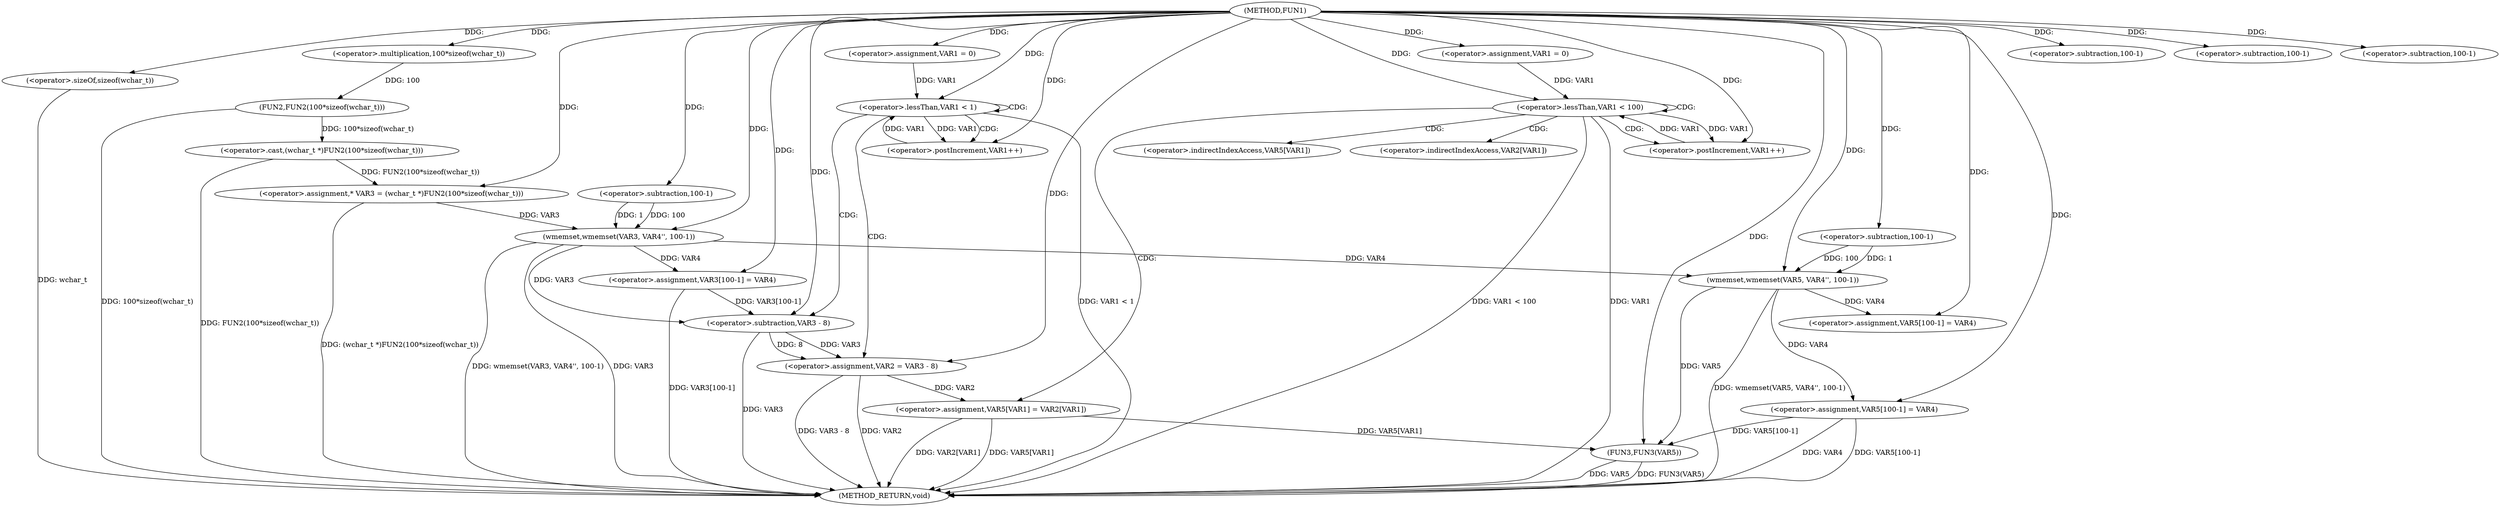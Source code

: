 digraph FUN1 {  
"1000100" [label = "(METHOD,FUN1)" ]
"1000184" [label = "(METHOD_RETURN,void)" ]
"1000105" [label = "(<operator>.assignment,* VAR3 = (wchar_t *)FUN2(100*sizeof(wchar_t)))" ]
"1000107" [label = "(<operator>.cast,(wchar_t *)FUN2(100*sizeof(wchar_t)))" ]
"1000109" [label = "(FUN2,FUN2(100*sizeof(wchar_t)))" ]
"1000110" [label = "(<operator>.multiplication,100*sizeof(wchar_t))" ]
"1000112" [label = "(<operator>.sizeOf,sizeof(wchar_t))" ]
"1000114" [label = "(wmemset,wmemset(VAR3, VAR4'', 100-1))" ]
"1000117" [label = "(<operator>.subtraction,100-1)" ]
"1000120" [label = "(<operator>.assignment,VAR3[100-1] = VAR4)" ]
"1000123" [label = "(<operator>.subtraction,100-1)" ]
"1000128" [label = "(<operator>.assignment,VAR1 = 0)" ]
"1000131" [label = "(<operator>.lessThan,VAR1 < 1)" ]
"1000134" [label = "(<operator>.postIncrement,VAR1++)" ]
"1000137" [label = "(<operator>.assignment,VAR2 = VAR3 - 8)" ]
"1000139" [label = "(<operator>.subtraction,VAR3 - 8)" ]
"1000145" [label = "(wmemset,wmemset(VAR5, VAR4'', 100-1))" ]
"1000148" [label = "(<operator>.subtraction,100-1)" ]
"1000151" [label = "(<operator>.assignment,VAR5[100-1] = VAR4)" ]
"1000154" [label = "(<operator>.subtraction,100-1)" ]
"1000159" [label = "(<operator>.assignment,VAR1 = 0)" ]
"1000162" [label = "(<operator>.lessThan,VAR1 < 100)" ]
"1000165" [label = "(<operator>.postIncrement,VAR1++)" ]
"1000168" [label = "(<operator>.assignment,VAR5[VAR1] = VAR2[VAR1])" ]
"1000175" [label = "(<operator>.assignment,VAR5[100-1] = VAR4)" ]
"1000178" [label = "(<operator>.subtraction,100-1)" ]
"1000182" [label = "(FUN3,FUN3(VAR5))" ]
"1000169" [label = "(<operator>.indirectIndexAccess,VAR5[VAR1])" ]
"1000172" [label = "(<operator>.indirectIndexAccess,VAR2[VAR1])" ]
  "1000168" -> "1000184"  [ label = "DDG: VAR2[VAR1]"] 
  "1000105" -> "1000184"  [ label = "DDG: (wchar_t *)FUN2(100*sizeof(wchar_t))"] 
  "1000168" -> "1000184"  [ label = "DDG: VAR5[VAR1]"] 
  "1000114" -> "1000184"  [ label = "DDG: wmemset(VAR3, VAR4'', 100-1)"] 
  "1000137" -> "1000184"  [ label = "DDG: VAR3 - 8"] 
  "1000139" -> "1000184"  [ label = "DDG: VAR3"] 
  "1000175" -> "1000184"  [ label = "DDG: VAR4"] 
  "1000175" -> "1000184"  [ label = "DDG: VAR5[100-1]"] 
  "1000145" -> "1000184"  [ label = "DDG: wmemset(VAR5, VAR4'', 100-1)"] 
  "1000137" -> "1000184"  [ label = "DDG: VAR2"] 
  "1000182" -> "1000184"  [ label = "DDG: VAR5"] 
  "1000182" -> "1000184"  [ label = "DDG: FUN3(VAR5)"] 
  "1000114" -> "1000184"  [ label = "DDG: VAR3"] 
  "1000120" -> "1000184"  [ label = "DDG: VAR3[100-1]"] 
  "1000112" -> "1000184"  [ label = "DDG: wchar_t"] 
  "1000109" -> "1000184"  [ label = "DDG: 100*sizeof(wchar_t)"] 
  "1000162" -> "1000184"  [ label = "DDG: VAR1"] 
  "1000162" -> "1000184"  [ label = "DDG: VAR1 < 100"] 
  "1000107" -> "1000184"  [ label = "DDG: FUN2(100*sizeof(wchar_t))"] 
  "1000131" -> "1000184"  [ label = "DDG: VAR1 < 1"] 
  "1000107" -> "1000105"  [ label = "DDG: FUN2(100*sizeof(wchar_t))"] 
  "1000100" -> "1000105"  [ label = "DDG: "] 
  "1000109" -> "1000107"  [ label = "DDG: 100*sizeof(wchar_t)"] 
  "1000110" -> "1000109"  [ label = "DDG: 100"] 
  "1000100" -> "1000110"  [ label = "DDG: "] 
  "1000100" -> "1000112"  [ label = "DDG: "] 
  "1000105" -> "1000114"  [ label = "DDG: VAR3"] 
  "1000100" -> "1000114"  [ label = "DDG: "] 
  "1000117" -> "1000114"  [ label = "DDG: 100"] 
  "1000117" -> "1000114"  [ label = "DDG: 1"] 
  "1000100" -> "1000117"  [ label = "DDG: "] 
  "1000114" -> "1000120"  [ label = "DDG: VAR4"] 
  "1000100" -> "1000120"  [ label = "DDG: "] 
  "1000100" -> "1000123"  [ label = "DDG: "] 
  "1000100" -> "1000128"  [ label = "DDG: "] 
  "1000128" -> "1000131"  [ label = "DDG: VAR1"] 
  "1000134" -> "1000131"  [ label = "DDG: VAR1"] 
  "1000100" -> "1000131"  [ label = "DDG: "] 
  "1000131" -> "1000134"  [ label = "DDG: VAR1"] 
  "1000100" -> "1000134"  [ label = "DDG: "] 
  "1000139" -> "1000137"  [ label = "DDG: VAR3"] 
  "1000139" -> "1000137"  [ label = "DDG: 8"] 
  "1000100" -> "1000137"  [ label = "DDG: "] 
  "1000114" -> "1000139"  [ label = "DDG: VAR3"] 
  "1000120" -> "1000139"  [ label = "DDG: VAR3[100-1]"] 
  "1000100" -> "1000139"  [ label = "DDG: "] 
  "1000100" -> "1000145"  [ label = "DDG: "] 
  "1000114" -> "1000145"  [ label = "DDG: VAR4"] 
  "1000148" -> "1000145"  [ label = "DDG: 100"] 
  "1000148" -> "1000145"  [ label = "DDG: 1"] 
  "1000100" -> "1000148"  [ label = "DDG: "] 
  "1000145" -> "1000151"  [ label = "DDG: VAR4"] 
  "1000100" -> "1000151"  [ label = "DDG: "] 
  "1000100" -> "1000154"  [ label = "DDG: "] 
  "1000100" -> "1000159"  [ label = "DDG: "] 
  "1000159" -> "1000162"  [ label = "DDG: VAR1"] 
  "1000165" -> "1000162"  [ label = "DDG: VAR1"] 
  "1000100" -> "1000162"  [ label = "DDG: "] 
  "1000162" -> "1000165"  [ label = "DDG: VAR1"] 
  "1000100" -> "1000165"  [ label = "DDG: "] 
  "1000137" -> "1000168"  [ label = "DDG: VAR2"] 
  "1000100" -> "1000175"  [ label = "DDG: "] 
  "1000145" -> "1000175"  [ label = "DDG: VAR4"] 
  "1000100" -> "1000178"  [ label = "DDG: "] 
  "1000168" -> "1000182"  [ label = "DDG: VAR5[VAR1]"] 
  "1000175" -> "1000182"  [ label = "DDG: VAR5[100-1]"] 
  "1000145" -> "1000182"  [ label = "DDG: VAR5"] 
  "1000100" -> "1000182"  [ label = "DDG: "] 
  "1000131" -> "1000137"  [ label = "CDG: "] 
  "1000131" -> "1000139"  [ label = "CDG: "] 
  "1000131" -> "1000131"  [ label = "CDG: "] 
  "1000131" -> "1000134"  [ label = "CDG: "] 
  "1000162" -> "1000168"  [ label = "CDG: "] 
  "1000162" -> "1000162"  [ label = "CDG: "] 
  "1000162" -> "1000165"  [ label = "CDG: "] 
  "1000162" -> "1000172"  [ label = "CDG: "] 
  "1000162" -> "1000169"  [ label = "CDG: "] 
}
